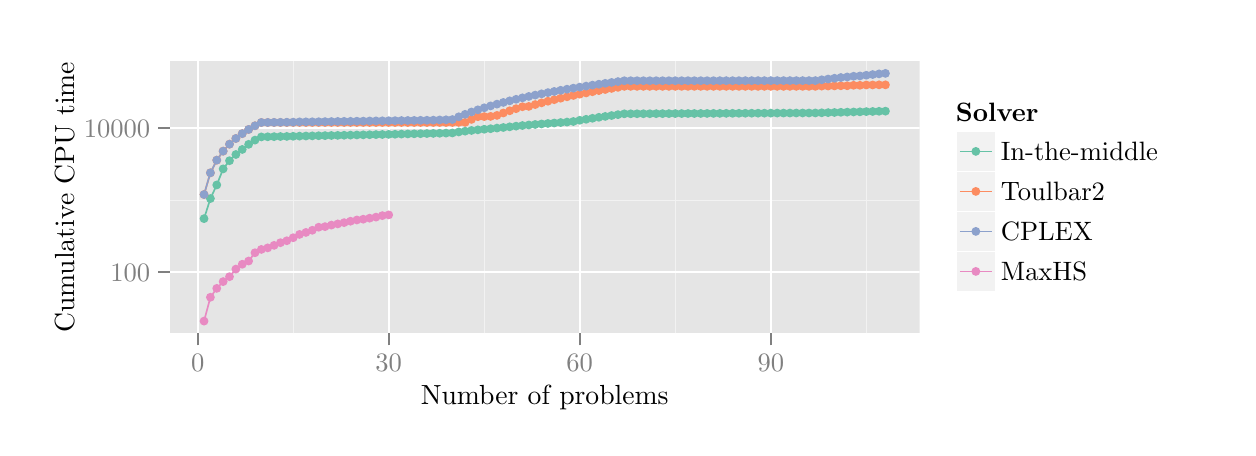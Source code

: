 % Created by tikzDevice version 0.7.0 on 2014-06-01 21:53:44
% !TEX encoding = UTF-8 Unicode
\begin{tikzpicture}[x=1pt,y=1pt]
\definecolor[named]{fillColor}{rgb}{1.00,1.00,1.00}
\path[use as bounding box,fill=fillColor,fill opacity=0.00] (0,0) rectangle (433.62,144.54);
\begin{scope}
\path[clip] (  0.00,  0.00) rectangle (433.62,144.54);
\definecolor[named]{drawColor}{rgb}{1.00,1.00,1.00}
\definecolor[named]{fillColor}{rgb}{1.00,1.00,1.00}

\path[draw=drawColor,line width= 0.6pt,line join=round,line cap=round,fill=fillColor] (  0.00,  0.00) rectangle (433.62,144.54);
\end{scope}
\begin{scope}
\path[clip] ( 51.42, 34.03) rectangle (322.26,132.50);
\definecolor[named]{fillColor}{rgb}{0.90,0.90,0.90}

\path[fill=fillColor] ( 51.42, 34.03) rectangle (322.26,132.50);
\definecolor[named]{drawColor}{rgb}{0.95,0.95,0.95}

\path[draw=drawColor,line width= 0.3pt,line join=round] ( 51.42, 82.19) --
	(322.26, 82.19);

\path[draw=drawColor,line width= 0.3pt,line join=round] ( 95.94, 34.03) --
	( 95.94,132.50);

\path[draw=drawColor,line width= 0.3pt,line join=round] (164.98, 34.03) --
	(164.98,132.50);

\path[draw=drawColor,line width= 0.3pt,line join=round] (234.01, 34.03) --
	(234.01,132.50);

\path[draw=drawColor,line width= 0.3pt,line join=round] (303.04, 34.03) --
	(303.04,132.50);
\definecolor[named]{drawColor}{rgb}{1.00,1.00,1.00}

\path[draw=drawColor,line width= 0.6pt,line join=round] ( 51.42, 56.17) --
	(322.26, 56.17);

\path[draw=drawColor,line width= 0.6pt,line join=round] ( 51.42,108.22) --
	(322.26,108.22);

\path[draw=drawColor,line width= 0.6pt,line join=round] ( 61.43, 34.03) --
	( 61.43,132.50);

\path[draw=drawColor,line width= 0.6pt,line join=round] (130.46, 34.03) --
	(130.46,132.50);

\path[draw=drawColor,line width= 0.6pt,line join=round] (199.49, 34.03) --
	(199.49,132.50);

\path[draw=drawColor,line width= 0.6pt,line join=round] (268.53, 34.03) --
	(268.53,132.50);
\definecolor[named]{drawColor}{rgb}{0.40,0.76,0.65}

\path[draw=drawColor,line width= 0.6pt,line join=round] ( 63.73, 75.53) --
	( 66.03, 82.79) --
	( 68.33, 87.71) --
	( 70.63, 93.51) --
	( 72.93, 96.47) --
	( 75.23, 98.71) --
	( 77.53,100.53) --
	( 79.84,102.38) --
	( 82.14,103.91) --
	( 84.44,105.06) --
	( 86.74,105.11) --
	( 89.04,105.16) --
	( 91.34,105.21) --
	( 93.64,105.25) --
	( 95.94,105.29) --
	( 98.24,105.35) --
	(100.55,105.39) --
	(102.85,105.44) --
	(105.15,105.49) --
	(107.45,105.53) --
	(109.75,105.58) --
	(112.05,105.62) --
	(114.35,105.67) --
	(116.65,105.72) --
	(118.95,105.77) --
	(121.26,105.81) --
	(123.56,105.86) --
	(125.86,105.90) --
	(128.16,105.94) --
	(130.46,105.98) --
	(132.76,106.03) --
	(135.06,106.09) --
	(137.36,106.14) --
	(139.66,106.19) --
	(141.97,106.23) --
	(144.27,106.28) --
	(146.57,106.33) --
	(148.87,106.38) --
	(151.17,106.44) --
	(153.47,106.49) --
	(155.77,106.86) --
	(158.07,107.14) --
	(160.37,107.40) --
	(162.68,107.62) --
	(164.98,107.83) --
	(167.28,108.03) --
	(169.58,108.26) --
	(171.88,108.47) --
	(174.18,108.71) --
	(176.48,108.95) --
	(178.78,109.18) --
	(181.08,109.38) --
	(183.39,109.56) --
	(185.69,109.75) --
	(187.99,109.93) --
	(190.29,110.09) --
	(192.59,110.26) --
	(194.89,110.43) --
	(197.19,110.64) --
	(199.49,111.08) --
	(201.79,111.43) --
	(204.09,111.80) --
	(206.40,112.15) --
	(208.70,112.47) --
	(211.00,112.79) --
	(213.30,113.11) --
	(215.60,113.41) --
	(217.90,113.42) --
	(220.20,113.43) --
	(222.50,113.44) --
	(224.80,113.45) --
	(227.11,113.47) --
	(229.41,113.48) --
	(231.71,113.49) --
	(234.01,113.50) --
	(236.31,113.51) --
	(238.61,113.52) --
	(240.91,113.53) --
	(243.21,113.54) --
	(245.51,113.55) --
	(247.82,113.56) --
	(250.12,113.57) --
	(252.42,113.58) --
	(254.72,113.59) --
	(257.02,113.60) --
	(259.32,113.61) --
	(261.62,113.63) --
	(263.92,113.64) --
	(266.22,113.65) --
	(268.53,113.66) --
	(270.83,113.67) --
	(273.13,113.68) --
	(275.43,113.69) --
	(277.73,113.70) --
	(280.03,113.71) --
	(282.33,113.71) --
	(284.63,113.72) --
	(286.93,113.78) --
	(289.24,113.84) --
	(291.54,113.89) --
	(293.84,113.96) --
	(296.14,114.02) --
	(298.44,114.08) --
	(300.74,114.13) --
	(303.04,114.21) --
	(305.34,114.26) --
	(307.64,114.32) --
	(309.95,114.37);
\definecolor[named]{drawColor}{rgb}{0.99,0.55,0.38}

\path[draw=drawColor,line width= 0.6pt,line join=round] ( 63.73, 84.25) --
	( 66.03, 92.09) --
	( 68.33, 96.67) --
	( 70.63, 99.92) --
	( 72.93,102.44) --
	( 75.23,104.50) --
	( 77.53,106.25) --
	( 79.84,107.76) --
	( 82.14,109.09) --
	( 84.44,110.28) --
	( 86.74,110.28) --
	( 89.04,110.28) --
	( 91.34,110.28) --
	( 93.64,110.28) --
	( 95.94,110.28) --
	( 98.24,110.28) --
	(100.55,110.28) --
	(102.85,110.28) --
	(105.15,110.28) --
	(107.45,110.28) --
	(109.75,110.28) --
	(112.05,110.28) --
	(114.35,110.28) --
	(116.65,110.28) --
	(118.95,110.28) --
	(121.26,110.28) --
	(123.56,110.28) --
	(125.86,110.28) --
	(128.16,110.28) --
	(130.46,110.28) --
	(132.76,110.28) --
	(135.06,110.28) --
	(137.36,110.28) --
	(139.66,110.28) --
	(141.97,110.28) --
	(144.27,110.28) --
	(146.57,110.28) --
	(148.87,110.28) --
	(151.17,110.28) --
	(153.47,110.28) --
	(155.77,110.32) --
	(158.07,110.32) --
	(160.37,111.39) --
	(162.68,112.37) --
	(164.98,112.40) --
	(167.28,112.48) --
	(169.58,112.84) --
	(171.88,113.71) --
	(174.18,114.51) --
	(176.48,115.27) --
	(178.78,115.97) --
	(181.08,116.09) --
	(183.39,116.75) --
	(185.69,117.37) --
	(187.99,117.96) --
	(190.29,118.52) --
	(192.59,119.05) --
	(194.89,119.56) --
	(197.19,120.04) --
	(199.49,120.51) --
	(201.79,120.96) --
	(204.09,121.39) --
	(206.40,121.80) --
	(208.70,122.20) --
	(211.00,122.59) --
	(213.30,122.97) --
	(215.60,123.33) --
	(217.90,123.33) --
	(220.20,123.33) --
	(222.50,123.33) --
	(224.80,123.33) --
	(227.11,123.33) --
	(229.41,123.33) --
	(231.71,123.33) --
	(234.01,123.33) --
	(236.31,123.33) --
	(238.61,123.33) --
	(240.91,123.33) --
	(243.21,123.33) --
	(245.51,123.33) --
	(247.82,123.33) --
	(250.12,123.33) --
	(252.42,123.33) --
	(254.72,123.33) --
	(257.02,123.33) --
	(259.32,123.33) --
	(261.62,123.33) --
	(263.92,123.33) --
	(266.22,123.33) --
	(268.53,123.33) --
	(270.83,123.33) --
	(273.13,123.33) --
	(275.43,123.33) --
	(277.73,123.33) --
	(280.03,123.33) --
	(282.33,123.33) --
	(284.63,123.33) --
	(286.93,123.43) --
	(289.24,123.45) --
	(291.54,123.49) --
	(293.84,123.55) --
	(296.14,123.55) --
	(298.44,123.72) --
	(300.74,123.72) --
	(303.04,123.83) --
	(305.34,123.84) --
	(307.64,123.88) --
	(309.95,123.88);
\definecolor[named]{drawColor}{rgb}{0.55,0.63,0.80}

\path[draw=drawColor,line width= 0.6pt,line join=round] ( 63.73, 84.25) --
	( 66.03, 92.09) --
	( 68.33, 96.67) --
	( 70.63, 99.92) --
	( 72.93,102.44) --
	( 75.23,104.50) --
	( 77.53,106.25) --
	( 79.84,107.76) --
	( 82.14,109.09) --
	( 84.44,110.28) --
	( 86.74,110.30) --
	( 89.04,110.32) --
	( 91.34,110.34) --
	( 93.64,110.37) --
	( 95.94,110.40) --
	( 98.24,110.50) --
	(100.55,110.51) --
	(102.85,110.53) --
	(105.15,110.56) --
	(107.45,110.59) --
	(109.75,110.62) --
	(112.05,110.66) --
	(114.35,110.69) --
	(116.65,110.70) --
	(118.95,110.75) --
	(121.26,110.77) --
	(123.56,110.83) --
	(125.86,110.85) --
	(128.16,110.88) --
	(130.46,110.92) --
	(132.76,110.94) --
	(135.06,110.98) --
	(137.36,111.00) --
	(139.66,111.03) --
	(141.97,111.06) --
	(144.27,111.09) --
	(146.57,111.12) --
	(148.87,111.20) --
	(151.17,111.25) --
	(153.47,111.34) --
	(155.77,112.33) --
	(158.07,113.23) --
	(160.37,114.07) --
	(162.68,114.85) --
	(164.98,115.58) --
	(167.28,116.27) --
	(169.58,116.91) --
	(171.88,117.52) --
	(174.18,118.10) --
	(176.48,118.66) --
	(178.78,119.18) --
	(181.08,119.69) --
	(183.39,120.17) --
	(185.69,120.63) --
	(187.99,121.07) --
	(190.29,121.50) --
	(192.59,121.91) --
	(194.89,122.31) --
	(197.19,122.69) --
	(199.49,123.06) --
	(201.79,123.42) --
	(204.09,123.77) --
	(206.40,124.11) --
	(208.70,124.43) --
	(211.00,124.75) --
	(213.30,125.06) --
	(215.60,125.36) --
	(217.90,125.37) --
	(220.20,125.37) --
	(222.50,125.37) --
	(224.80,125.37) --
	(227.11,125.37) --
	(229.41,125.37) --
	(231.71,125.38) --
	(234.01,125.38) --
	(236.31,125.38) --
	(238.61,125.38) --
	(240.91,125.38) --
	(243.21,125.38) --
	(245.51,125.38) --
	(247.82,125.38) --
	(250.12,125.39) --
	(252.42,125.39) --
	(254.72,125.39) --
	(257.02,125.39) --
	(259.32,125.40) --
	(261.62,125.40) --
	(263.92,125.40) --
	(266.22,125.40) --
	(268.53,125.40) --
	(270.83,125.41) --
	(273.13,125.41) --
	(275.43,125.41) --
	(277.73,125.41) --
	(280.03,125.41) --
	(282.33,125.42) --
	(284.63,125.42) --
	(286.93,125.71) --
	(289.24,125.98) --
	(291.54,126.26) --
	(293.84,126.53) --
	(296.14,126.73) --
	(298.44,126.99) --
	(300.74,127.10) --
	(303.04,127.35) --
	(305.34,127.60) --
	(307.64,127.84) --
	(309.95,128.02);
\definecolor[named]{drawColor}{rgb}{0.91,0.54,0.76}

\path[draw=drawColor,line width= 0.6pt,line join=round] ( 63.73, 38.51) --
	( 66.03, 47.12) --
	( 68.33, 50.34) --
	( 70.63, 52.78) --
	( 72.93, 54.56) --
	( 75.23, 57.30) --
	( 77.53, 59.05) --
	( 79.84, 60.22) --
	( 82.14, 63.21) --
	( 84.44, 64.41) --
	( 86.74, 64.97) --
	( 89.04, 65.88) --
	( 91.34, 66.84) --
	( 93.64, 67.54) --
	( 95.94, 68.63) --
	( 98.24, 69.83) --
	(100.55, 70.55) --
	(102.85, 71.33) --
	(105.15, 72.43) --
	(107.45, 72.64) --
	(109.75, 73.20) --
	(112.05, 73.63) --
	(114.35, 74.09) --
	(116.65, 74.60) --
	(118.95, 75.05) --
	(121.26, 75.33) --
	(123.56, 75.70) --
	(125.86, 76.08) --
	(128.16, 76.62) --
	(130.46, 76.89);
\definecolor[named]{fillColor}{rgb}{0.40,0.76,0.65}

\path[fill=fillColor] ( 63.73, 75.53) circle (  1.60);

\path[fill=fillColor] ( 66.03, 82.79) circle (  1.60);

\path[fill=fillColor] ( 68.33, 87.71) circle (  1.60);

\path[fill=fillColor] ( 70.63, 93.51) circle (  1.60);

\path[fill=fillColor] ( 72.93, 96.47) circle (  1.60);

\path[fill=fillColor] ( 75.23, 98.71) circle (  1.60);

\path[fill=fillColor] ( 77.53,100.53) circle (  1.60);

\path[fill=fillColor] ( 79.84,102.38) circle (  1.60);

\path[fill=fillColor] ( 82.14,103.91) circle (  1.60);

\path[fill=fillColor] ( 84.44,105.06) circle (  1.60);

\path[fill=fillColor] ( 86.74,105.11) circle (  1.60);

\path[fill=fillColor] ( 89.04,105.16) circle (  1.60);

\path[fill=fillColor] ( 91.34,105.21) circle (  1.60);

\path[fill=fillColor] ( 93.64,105.25) circle (  1.60);

\path[fill=fillColor] ( 95.94,105.29) circle (  1.60);

\path[fill=fillColor] ( 98.24,105.35) circle (  1.60);

\path[fill=fillColor] (100.55,105.39) circle (  1.60);

\path[fill=fillColor] (102.85,105.44) circle (  1.60);

\path[fill=fillColor] (105.15,105.49) circle (  1.60);

\path[fill=fillColor] (107.45,105.53) circle (  1.60);

\path[fill=fillColor] (109.75,105.58) circle (  1.60);

\path[fill=fillColor] (112.05,105.62) circle (  1.60);

\path[fill=fillColor] (114.35,105.67) circle (  1.60);

\path[fill=fillColor] (116.65,105.72) circle (  1.60);

\path[fill=fillColor] (118.95,105.77) circle (  1.60);

\path[fill=fillColor] (121.26,105.81) circle (  1.60);

\path[fill=fillColor] (123.56,105.86) circle (  1.60);

\path[fill=fillColor] (125.86,105.90) circle (  1.60);

\path[fill=fillColor] (128.16,105.94) circle (  1.60);

\path[fill=fillColor] (130.46,105.98) circle (  1.60);

\path[fill=fillColor] (132.76,106.03) circle (  1.60);

\path[fill=fillColor] (135.06,106.09) circle (  1.60);

\path[fill=fillColor] (137.36,106.14) circle (  1.60);

\path[fill=fillColor] (139.66,106.19) circle (  1.60);

\path[fill=fillColor] (141.97,106.23) circle (  1.60);

\path[fill=fillColor] (144.27,106.28) circle (  1.60);

\path[fill=fillColor] (146.57,106.33) circle (  1.60);

\path[fill=fillColor] (148.87,106.38) circle (  1.60);

\path[fill=fillColor] (151.17,106.44) circle (  1.60);

\path[fill=fillColor] (153.47,106.49) circle (  1.60);

\path[fill=fillColor] (155.77,106.86) circle (  1.60);

\path[fill=fillColor] (158.07,107.14) circle (  1.60);

\path[fill=fillColor] (160.37,107.40) circle (  1.60);

\path[fill=fillColor] (162.68,107.62) circle (  1.60);

\path[fill=fillColor] (164.98,107.83) circle (  1.60);

\path[fill=fillColor] (167.28,108.03) circle (  1.60);

\path[fill=fillColor] (169.58,108.26) circle (  1.60);

\path[fill=fillColor] (171.88,108.47) circle (  1.60);

\path[fill=fillColor] (174.18,108.71) circle (  1.60);

\path[fill=fillColor] (176.48,108.95) circle (  1.60);

\path[fill=fillColor] (178.78,109.18) circle (  1.60);

\path[fill=fillColor] (181.08,109.38) circle (  1.60);

\path[fill=fillColor] (183.39,109.56) circle (  1.60);

\path[fill=fillColor] (185.69,109.75) circle (  1.60);

\path[fill=fillColor] (187.99,109.93) circle (  1.60);

\path[fill=fillColor] (190.29,110.09) circle (  1.60);

\path[fill=fillColor] (192.59,110.26) circle (  1.60);

\path[fill=fillColor] (194.89,110.43) circle (  1.60);

\path[fill=fillColor] (197.19,110.64) circle (  1.60);

\path[fill=fillColor] (199.49,111.08) circle (  1.60);

\path[fill=fillColor] (201.79,111.43) circle (  1.60);

\path[fill=fillColor] (204.09,111.80) circle (  1.60);

\path[fill=fillColor] (206.40,112.15) circle (  1.60);

\path[fill=fillColor] (208.70,112.47) circle (  1.60);

\path[fill=fillColor] (211.00,112.79) circle (  1.60);

\path[fill=fillColor] (213.30,113.11) circle (  1.60);

\path[fill=fillColor] (215.60,113.41) circle (  1.60);

\path[fill=fillColor] (217.90,113.42) circle (  1.60);

\path[fill=fillColor] (220.20,113.43) circle (  1.60);

\path[fill=fillColor] (222.50,113.44) circle (  1.60);

\path[fill=fillColor] (224.80,113.45) circle (  1.60);

\path[fill=fillColor] (227.11,113.47) circle (  1.60);

\path[fill=fillColor] (229.41,113.48) circle (  1.60);

\path[fill=fillColor] (231.71,113.49) circle (  1.60);

\path[fill=fillColor] (234.01,113.50) circle (  1.60);

\path[fill=fillColor] (236.31,113.51) circle (  1.60);

\path[fill=fillColor] (238.61,113.52) circle (  1.60);

\path[fill=fillColor] (240.91,113.53) circle (  1.60);

\path[fill=fillColor] (243.21,113.54) circle (  1.60);

\path[fill=fillColor] (245.51,113.55) circle (  1.60);

\path[fill=fillColor] (247.82,113.56) circle (  1.60);

\path[fill=fillColor] (250.12,113.57) circle (  1.60);

\path[fill=fillColor] (252.42,113.58) circle (  1.60);

\path[fill=fillColor] (254.72,113.59) circle (  1.60);

\path[fill=fillColor] (257.02,113.60) circle (  1.60);

\path[fill=fillColor] (259.32,113.61) circle (  1.60);

\path[fill=fillColor] (261.62,113.63) circle (  1.60);

\path[fill=fillColor] (263.92,113.64) circle (  1.60);

\path[fill=fillColor] (266.22,113.65) circle (  1.60);

\path[fill=fillColor] (268.53,113.66) circle (  1.60);

\path[fill=fillColor] (270.83,113.67) circle (  1.60);

\path[fill=fillColor] (273.13,113.68) circle (  1.60);

\path[fill=fillColor] (275.43,113.69) circle (  1.60);

\path[fill=fillColor] (277.73,113.70) circle (  1.60);

\path[fill=fillColor] (280.03,113.71) circle (  1.60);

\path[fill=fillColor] (282.33,113.71) circle (  1.60);

\path[fill=fillColor] (284.63,113.72) circle (  1.60);

\path[fill=fillColor] (286.93,113.78) circle (  1.60);

\path[fill=fillColor] (289.24,113.84) circle (  1.60);

\path[fill=fillColor] (291.54,113.89) circle (  1.60);

\path[fill=fillColor] (293.84,113.96) circle (  1.60);

\path[fill=fillColor] (296.14,114.02) circle (  1.60);

\path[fill=fillColor] (298.44,114.08) circle (  1.60);

\path[fill=fillColor] (300.74,114.13) circle (  1.60);

\path[fill=fillColor] (303.04,114.21) circle (  1.60);

\path[fill=fillColor] (305.34,114.26) circle (  1.60);

\path[fill=fillColor] (307.64,114.32) circle (  1.60);

\path[fill=fillColor] (309.95,114.37) circle (  1.60);
\definecolor[named]{fillColor}{rgb}{0.99,0.55,0.38}

\path[fill=fillColor] ( 63.73, 84.25) circle (  1.60);

\path[fill=fillColor] ( 66.03, 92.09) circle (  1.60);

\path[fill=fillColor] ( 68.33, 96.67) circle (  1.60);

\path[fill=fillColor] ( 70.63, 99.92) circle (  1.60);

\path[fill=fillColor] ( 72.93,102.44) circle (  1.60);

\path[fill=fillColor] ( 75.23,104.50) circle (  1.60);

\path[fill=fillColor] ( 77.53,106.25) circle (  1.60);

\path[fill=fillColor] ( 79.84,107.76) circle (  1.60);

\path[fill=fillColor] ( 82.14,109.09) circle (  1.60);

\path[fill=fillColor] ( 84.44,110.28) circle (  1.60);

\path[fill=fillColor] ( 86.74,110.28) circle (  1.60);

\path[fill=fillColor] ( 89.04,110.28) circle (  1.60);

\path[fill=fillColor] ( 91.34,110.28) circle (  1.60);

\path[fill=fillColor] ( 93.64,110.28) circle (  1.60);

\path[fill=fillColor] ( 95.94,110.28) circle (  1.60);

\path[fill=fillColor] ( 98.24,110.28) circle (  1.60);

\path[fill=fillColor] (100.55,110.28) circle (  1.60);

\path[fill=fillColor] (102.85,110.28) circle (  1.60);

\path[fill=fillColor] (105.15,110.28) circle (  1.60);

\path[fill=fillColor] (107.45,110.28) circle (  1.60);

\path[fill=fillColor] (109.75,110.28) circle (  1.60);

\path[fill=fillColor] (112.05,110.28) circle (  1.60);

\path[fill=fillColor] (114.35,110.28) circle (  1.60);

\path[fill=fillColor] (116.65,110.28) circle (  1.60);

\path[fill=fillColor] (118.95,110.28) circle (  1.60);

\path[fill=fillColor] (121.26,110.28) circle (  1.60);

\path[fill=fillColor] (123.56,110.28) circle (  1.60);

\path[fill=fillColor] (125.86,110.28) circle (  1.60);

\path[fill=fillColor] (128.16,110.28) circle (  1.60);

\path[fill=fillColor] (130.46,110.28) circle (  1.60);

\path[fill=fillColor] (132.76,110.28) circle (  1.60);

\path[fill=fillColor] (135.06,110.28) circle (  1.60);

\path[fill=fillColor] (137.36,110.28) circle (  1.60);

\path[fill=fillColor] (139.66,110.28) circle (  1.60);

\path[fill=fillColor] (141.97,110.28) circle (  1.60);

\path[fill=fillColor] (144.27,110.28) circle (  1.60);

\path[fill=fillColor] (146.57,110.28) circle (  1.60);

\path[fill=fillColor] (148.87,110.28) circle (  1.60);

\path[fill=fillColor] (151.17,110.28) circle (  1.60);

\path[fill=fillColor] (153.47,110.28) circle (  1.60);

\path[fill=fillColor] (155.77,110.32) circle (  1.60);

\path[fill=fillColor] (158.07,110.32) circle (  1.60);

\path[fill=fillColor] (160.37,111.39) circle (  1.60);

\path[fill=fillColor] (162.68,112.37) circle (  1.60);

\path[fill=fillColor] (164.98,112.40) circle (  1.60);

\path[fill=fillColor] (167.28,112.48) circle (  1.60);

\path[fill=fillColor] (169.58,112.84) circle (  1.60);

\path[fill=fillColor] (171.88,113.71) circle (  1.60);

\path[fill=fillColor] (174.18,114.51) circle (  1.60);

\path[fill=fillColor] (176.48,115.27) circle (  1.60);

\path[fill=fillColor] (178.78,115.97) circle (  1.60);

\path[fill=fillColor] (181.08,116.09) circle (  1.60);

\path[fill=fillColor] (183.39,116.75) circle (  1.60);

\path[fill=fillColor] (185.69,117.37) circle (  1.60);

\path[fill=fillColor] (187.99,117.96) circle (  1.60);

\path[fill=fillColor] (190.29,118.52) circle (  1.60);

\path[fill=fillColor] (192.59,119.05) circle (  1.60);

\path[fill=fillColor] (194.89,119.56) circle (  1.60);

\path[fill=fillColor] (197.19,120.04) circle (  1.60);

\path[fill=fillColor] (199.49,120.51) circle (  1.60);

\path[fill=fillColor] (201.79,120.96) circle (  1.60);

\path[fill=fillColor] (204.09,121.39) circle (  1.60);

\path[fill=fillColor] (206.40,121.80) circle (  1.60);

\path[fill=fillColor] (208.70,122.20) circle (  1.60);

\path[fill=fillColor] (211.00,122.59) circle (  1.60);

\path[fill=fillColor] (213.30,122.97) circle (  1.60);

\path[fill=fillColor] (215.60,123.33) circle (  1.60);

\path[fill=fillColor] (217.90,123.33) circle (  1.60);

\path[fill=fillColor] (220.20,123.33) circle (  1.60);

\path[fill=fillColor] (222.50,123.33) circle (  1.60);

\path[fill=fillColor] (224.80,123.33) circle (  1.60);

\path[fill=fillColor] (227.11,123.33) circle (  1.60);

\path[fill=fillColor] (229.41,123.33) circle (  1.60);

\path[fill=fillColor] (231.71,123.33) circle (  1.60);

\path[fill=fillColor] (234.01,123.33) circle (  1.60);

\path[fill=fillColor] (236.31,123.33) circle (  1.60);

\path[fill=fillColor] (238.61,123.33) circle (  1.60);

\path[fill=fillColor] (240.91,123.33) circle (  1.60);

\path[fill=fillColor] (243.21,123.33) circle (  1.60);

\path[fill=fillColor] (245.51,123.33) circle (  1.60);

\path[fill=fillColor] (247.82,123.33) circle (  1.60);

\path[fill=fillColor] (250.12,123.33) circle (  1.60);

\path[fill=fillColor] (252.42,123.33) circle (  1.60);

\path[fill=fillColor] (254.72,123.33) circle (  1.60);

\path[fill=fillColor] (257.02,123.33) circle (  1.60);

\path[fill=fillColor] (259.32,123.33) circle (  1.60);

\path[fill=fillColor] (261.62,123.33) circle (  1.60);

\path[fill=fillColor] (263.92,123.33) circle (  1.60);

\path[fill=fillColor] (266.22,123.33) circle (  1.60);

\path[fill=fillColor] (268.53,123.33) circle (  1.60);

\path[fill=fillColor] (270.83,123.33) circle (  1.60);

\path[fill=fillColor] (273.13,123.33) circle (  1.60);

\path[fill=fillColor] (275.43,123.33) circle (  1.60);

\path[fill=fillColor] (277.73,123.33) circle (  1.60);

\path[fill=fillColor] (280.03,123.33) circle (  1.60);

\path[fill=fillColor] (282.33,123.33) circle (  1.60);

\path[fill=fillColor] (284.63,123.33) circle (  1.60);

\path[fill=fillColor] (286.93,123.43) circle (  1.60);

\path[fill=fillColor] (289.24,123.45) circle (  1.60);

\path[fill=fillColor] (291.54,123.49) circle (  1.60);

\path[fill=fillColor] (293.84,123.55) circle (  1.60);

\path[fill=fillColor] (296.14,123.55) circle (  1.60);

\path[fill=fillColor] (298.44,123.72) circle (  1.60);

\path[fill=fillColor] (300.74,123.72) circle (  1.60);

\path[fill=fillColor] (303.04,123.83) circle (  1.60);

\path[fill=fillColor] (305.34,123.84) circle (  1.60);

\path[fill=fillColor] (307.64,123.88) circle (  1.60);

\path[fill=fillColor] (309.95,123.88) circle (  1.60);
\definecolor[named]{fillColor}{rgb}{0.55,0.63,0.80}

\path[fill=fillColor] ( 63.73, 84.25) circle (  1.60);

\path[fill=fillColor] ( 66.03, 92.09) circle (  1.60);

\path[fill=fillColor] ( 68.33, 96.67) circle (  1.60);

\path[fill=fillColor] ( 70.63, 99.92) circle (  1.60);

\path[fill=fillColor] ( 72.93,102.44) circle (  1.60);

\path[fill=fillColor] ( 75.23,104.50) circle (  1.60);

\path[fill=fillColor] ( 77.53,106.25) circle (  1.60);

\path[fill=fillColor] ( 79.84,107.76) circle (  1.60);

\path[fill=fillColor] ( 82.14,109.09) circle (  1.60);

\path[fill=fillColor] ( 84.44,110.28) circle (  1.60);

\path[fill=fillColor] ( 86.74,110.30) circle (  1.60);

\path[fill=fillColor] ( 89.04,110.32) circle (  1.60);

\path[fill=fillColor] ( 91.34,110.34) circle (  1.60);

\path[fill=fillColor] ( 93.64,110.37) circle (  1.60);

\path[fill=fillColor] ( 95.94,110.40) circle (  1.60);

\path[fill=fillColor] ( 98.24,110.50) circle (  1.60);

\path[fill=fillColor] (100.55,110.51) circle (  1.60);

\path[fill=fillColor] (102.85,110.53) circle (  1.60);

\path[fill=fillColor] (105.15,110.56) circle (  1.60);

\path[fill=fillColor] (107.45,110.59) circle (  1.60);

\path[fill=fillColor] (109.75,110.62) circle (  1.60);

\path[fill=fillColor] (112.05,110.66) circle (  1.60);

\path[fill=fillColor] (114.35,110.69) circle (  1.60);

\path[fill=fillColor] (116.65,110.70) circle (  1.60);

\path[fill=fillColor] (118.95,110.75) circle (  1.60);

\path[fill=fillColor] (121.26,110.77) circle (  1.60);

\path[fill=fillColor] (123.56,110.83) circle (  1.60);

\path[fill=fillColor] (125.86,110.85) circle (  1.60);

\path[fill=fillColor] (128.16,110.88) circle (  1.60);

\path[fill=fillColor] (130.46,110.92) circle (  1.60);

\path[fill=fillColor] (132.76,110.94) circle (  1.60);

\path[fill=fillColor] (135.06,110.98) circle (  1.60);

\path[fill=fillColor] (137.36,111.00) circle (  1.60);

\path[fill=fillColor] (139.66,111.03) circle (  1.60);

\path[fill=fillColor] (141.97,111.06) circle (  1.60);

\path[fill=fillColor] (144.27,111.09) circle (  1.60);

\path[fill=fillColor] (146.57,111.12) circle (  1.60);

\path[fill=fillColor] (148.87,111.20) circle (  1.60);

\path[fill=fillColor] (151.17,111.25) circle (  1.60);

\path[fill=fillColor] (153.47,111.34) circle (  1.60);

\path[fill=fillColor] (155.77,112.33) circle (  1.60);

\path[fill=fillColor] (158.07,113.23) circle (  1.60);

\path[fill=fillColor] (160.37,114.07) circle (  1.60);

\path[fill=fillColor] (162.68,114.85) circle (  1.60);

\path[fill=fillColor] (164.98,115.58) circle (  1.60);

\path[fill=fillColor] (167.28,116.27) circle (  1.60);

\path[fill=fillColor] (169.58,116.91) circle (  1.60);

\path[fill=fillColor] (171.88,117.52) circle (  1.60);

\path[fill=fillColor] (174.18,118.10) circle (  1.60);

\path[fill=fillColor] (176.48,118.66) circle (  1.60);

\path[fill=fillColor] (178.78,119.18) circle (  1.60);

\path[fill=fillColor] (181.08,119.69) circle (  1.60);

\path[fill=fillColor] (183.39,120.17) circle (  1.60);

\path[fill=fillColor] (185.69,120.63) circle (  1.60);

\path[fill=fillColor] (187.99,121.07) circle (  1.60);

\path[fill=fillColor] (190.29,121.50) circle (  1.60);

\path[fill=fillColor] (192.59,121.91) circle (  1.60);

\path[fill=fillColor] (194.89,122.31) circle (  1.60);

\path[fill=fillColor] (197.19,122.69) circle (  1.60);

\path[fill=fillColor] (199.49,123.06) circle (  1.60);

\path[fill=fillColor] (201.79,123.42) circle (  1.60);

\path[fill=fillColor] (204.09,123.77) circle (  1.60);

\path[fill=fillColor] (206.40,124.11) circle (  1.60);

\path[fill=fillColor] (208.70,124.43) circle (  1.60);

\path[fill=fillColor] (211.00,124.75) circle (  1.60);

\path[fill=fillColor] (213.30,125.06) circle (  1.60);

\path[fill=fillColor] (215.60,125.36) circle (  1.60);

\path[fill=fillColor] (217.90,125.37) circle (  1.60);

\path[fill=fillColor] (220.20,125.37) circle (  1.60);

\path[fill=fillColor] (222.50,125.37) circle (  1.60);

\path[fill=fillColor] (224.80,125.37) circle (  1.60);

\path[fill=fillColor] (227.11,125.37) circle (  1.60);

\path[fill=fillColor] (229.41,125.37) circle (  1.60);

\path[fill=fillColor] (231.71,125.38) circle (  1.60);

\path[fill=fillColor] (234.01,125.38) circle (  1.60);

\path[fill=fillColor] (236.31,125.38) circle (  1.60);

\path[fill=fillColor] (238.61,125.38) circle (  1.60);

\path[fill=fillColor] (240.91,125.38) circle (  1.60);

\path[fill=fillColor] (243.21,125.38) circle (  1.60);

\path[fill=fillColor] (245.51,125.38) circle (  1.60);

\path[fill=fillColor] (247.82,125.38) circle (  1.60);

\path[fill=fillColor] (250.12,125.39) circle (  1.60);

\path[fill=fillColor] (252.42,125.39) circle (  1.60);

\path[fill=fillColor] (254.72,125.39) circle (  1.60);

\path[fill=fillColor] (257.02,125.39) circle (  1.60);

\path[fill=fillColor] (259.32,125.40) circle (  1.60);

\path[fill=fillColor] (261.62,125.40) circle (  1.60);

\path[fill=fillColor] (263.92,125.40) circle (  1.60);

\path[fill=fillColor] (266.22,125.40) circle (  1.60);

\path[fill=fillColor] (268.53,125.40) circle (  1.60);

\path[fill=fillColor] (270.83,125.41) circle (  1.60);

\path[fill=fillColor] (273.13,125.41) circle (  1.60);

\path[fill=fillColor] (275.43,125.41) circle (  1.60);

\path[fill=fillColor] (277.73,125.41) circle (  1.60);

\path[fill=fillColor] (280.03,125.41) circle (  1.60);

\path[fill=fillColor] (282.33,125.42) circle (  1.60);

\path[fill=fillColor] (284.63,125.42) circle (  1.60);

\path[fill=fillColor] (286.93,125.71) circle (  1.60);

\path[fill=fillColor] (289.24,125.98) circle (  1.60);

\path[fill=fillColor] (291.54,126.26) circle (  1.60);

\path[fill=fillColor] (293.84,126.53) circle (  1.60);

\path[fill=fillColor] (296.14,126.73) circle (  1.60);

\path[fill=fillColor] (298.44,126.99) circle (  1.60);

\path[fill=fillColor] (300.74,127.10) circle (  1.60);

\path[fill=fillColor] (303.04,127.35) circle (  1.60);

\path[fill=fillColor] (305.34,127.60) circle (  1.60);

\path[fill=fillColor] (307.64,127.84) circle (  1.60);

\path[fill=fillColor] (309.95,128.02) circle (  1.60);
\definecolor[named]{fillColor}{rgb}{0.91,0.54,0.76}

\path[fill=fillColor] ( 63.73, 38.51) circle (  1.60);

\path[fill=fillColor] ( 66.03, 47.12) circle (  1.60);

\path[fill=fillColor] ( 68.33, 50.34) circle (  1.60);

\path[fill=fillColor] ( 70.63, 52.78) circle (  1.60);

\path[fill=fillColor] ( 72.93, 54.56) circle (  1.60);

\path[fill=fillColor] ( 75.23, 57.30) circle (  1.60);

\path[fill=fillColor] ( 77.53, 59.05) circle (  1.60);

\path[fill=fillColor] ( 79.84, 60.22) circle (  1.60);

\path[fill=fillColor] ( 82.14, 63.21) circle (  1.60);

\path[fill=fillColor] ( 84.44, 64.41) circle (  1.60);

\path[fill=fillColor] ( 86.74, 64.97) circle (  1.60);

\path[fill=fillColor] ( 89.04, 65.88) circle (  1.60);

\path[fill=fillColor] ( 91.34, 66.84) circle (  1.60);

\path[fill=fillColor] ( 93.64, 67.54) circle (  1.60);

\path[fill=fillColor] ( 95.94, 68.63) circle (  1.60);

\path[fill=fillColor] ( 98.24, 69.83) circle (  1.60);

\path[fill=fillColor] (100.55, 70.55) circle (  1.60);

\path[fill=fillColor] (102.85, 71.33) circle (  1.60);

\path[fill=fillColor] (105.15, 72.43) circle (  1.60);

\path[fill=fillColor] (107.45, 72.64) circle (  1.60);

\path[fill=fillColor] (109.75, 73.20) circle (  1.60);

\path[fill=fillColor] (112.05, 73.63) circle (  1.60);

\path[fill=fillColor] (114.35, 74.09) circle (  1.60);

\path[fill=fillColor] (116.65, 74.60) circle (  1.60);

\path[fill=fillColor] (118.95, 75.05) circle (  1.60);

\path[fill=fillColor] (121.26, 75.33) circle (  1.60);

\path[fill=fillColor] (123.56, 75.70) circle (  1.60);

\path[fill=fillColor] (125.86, 76.08) circle (  1.60);

\path[fill=fillColor] (128.16, 76.62) circle (  1.60);

\path[fill=fillColor] (130.46, 76.89) circle (  1.60);
\end{scope}
\begin{scope}
\path[clip] (  0.00,  0.00) rectangle (433.62,144.54);
\definecolor[named]{drawColor}{rgb}{0.50,0.50,0.50}

\node[text=drawColor,anchor=base east,inner sep=0pt, outer sep=0pt, scale=  0.96] at ( 44.30, 52.86) {100};

\node[text=drawColor,anchor=base east,inner sep=0pt, outer sep=0pt, scale=  0.96] at ( 44.30,104.91) {10000};
\end{scope}
\begin{scope}
\path[clip] (  0.00,  0.00) rectangle (433.62,144.54);
\definecolor[named]{drawColor}{rgb}{0.50,0.50,0.50}

\path[draw=drawColor,line width= 0.6pt,line join=round] ( 47.15, 56.17) --
	( 51.42, 56.17);

\path[draw=drawColor,line width= 0.6pt,line join=round] ( 47.15,108.22) --
	( 51.42,108.22);
\end{scope}
\begin{scope}
\path[clip] (  0.00,  0.00) rectangle (433.62,144.54);
\definecolor[named]{drawColor}{rgb}{0.50,0.50,0.50}

\path[draw=drawColor,line width= 0.6pt,line join=round] ( 61.43, 29.77) --
	( 61.43, 34.03);

\path[draw=drawColor,line width= 0.6pt,line join=round] (130.46, 29.77) --
	(130.46, 34.03);

\path[draw=drawColor,line width= 0.6pt,line join=round] (199.49, 29.77) --
	(199.49, 34.03);

\path[draw=drawColor,line width= 0.6pt,line join=round] (268.53, 29.77) --
	(268.53, 34.03);
\end{scope}
\begin{scope}
\path[clip] (  0.00,  0.00) rectangle (433.62,144.54);
\definecolor[named]{drawColor}{rgb}{0.50,0.50,0.50}

\node[text=drawColor,anchor=base,inner sep=0pt, outer sep=0pt, scale=  0.96] at ( 61.43, 20.31) {0};

\node[text=drawColor,anchor=base,inner sep=0pt, outer sep=0pt, scale=  0.96] at (130.46, 20.31) {30};

\node[text=drawColor,anchor=base,inner sep=0pt, outer sep=0pt, scale=  0.96] at (199.49, 20.31) {60};

\node[text=drawColor,anchor=base,inner sep=0pt, outer sep=0pt, scale=  0.96] at (268.53, 20.31) {90};
\end{scope}
\begin{scope}
\path[clip] (  0.00,  0.00) rectangle (433.62,144.54);
\definecolor[named]{drawColor}{rgb}{0.00,0.00,0.00}

\node[text=drawColor,anchor=base,inner sep=0pt, outer sep=0pt, scale=  1] at (186.84,  8.53) {Number of problems};
\end{scope}
\begin{scope}
\path[clip] (  0.00,  0.00) rectangle (433.62,144.54);
\definecolor[named]{drawColor}{rgb}{0.00,0.00,0.00}

\node[text=drawColor,rotate= 90.00,anchor=base,inner sep=0pt, outer sep=0pt, scale=  1] at ( 16.80, 83.26) {Cumulative CPU time};
\end{scope}
\begin{scope}
\path[clip] (  0.00,  0.00) rectangle (433.62,144.54);
\definecolor[named]{fillColor}{rgb}{1.00,1.00,1.00}

\path[fill=fillColor] (331.12, 44.97) rectangle (412.71,121.56);
\end{scope}
\begin{scope}
\path[clip] (  0.00,  0.00) rectangle (433.62,144.54);
\definecolor[named]{drawColor}{rgb}{0.00,0.00,0.00}

\node[text=drawColor,anchor=base west,inner sep=0pt, outer sep=0pt, scale=  0.96] at (335.39,110.67) {\bfseries Solver};
\end{scope}
\begin{scope}
\path[clip] (  0.00,  0.00) rectangle (433.62,144.54);
\definecolor[named]{drawColor}{rgb}{1.00,1.00,1.00}
\definecolor[named]{fillColor}{rgb}{0.95,0.95,0.95}

\path[draw=drawColor,line width= 0.6pt,line join=round,line cap=round,fill=fillColor] (335.39, 92.60) rectangle (349.85,107.05);
\end{scope}
\begin{scope}
\path[clip] (  0.00,  0.00) rectangle (433.62,144.54);
\definecolor[named]{drawColor}{rgb}{0.40,0.76,0.65}

\path[draw=drawColor,line width= 0.6pt,line join=round] (336.84, 99.83) -- (348.40, 99.83);
\end{scope}
\begin{scope}
\path[clip] (  0.00,  0.00) rectangle (433.62,144.54);
\definecolor[named]{fillColor}{rgb}{0.40,0.76,0.65}

\path[fill=fillColor] (342.62, 99.83) circle (  1.60);
\end{scope}
\begin{scope}
\path[clip] (  0.00,  0.00) rectangle (433.62,144.54);
\definecolor[named]{drawColor}{rgb}{1.00,1.00,1.00}
\definecolor[named]{fillColor}{rgb}{0.95,0.95,0.95}

\path[draw=drawColor,line width= 0.6pt,line join=round,line cap=round,fill=fillColor] (335.39, 78.15) rectangle (349.85, 92.60);
\end{scope}
\begin{scope}
\path[clip] (  0.00,  0.00) rectangle (433.62,144.54);
\definecolor[named]{drawColor}{rgb}{0.99,0.55,0.38}

\path[draw=drawColor,line width= 0.6pt,line join=round] (336.84, 85.37) -- (348.40, 85.37);
\end{scope}
\begin{scope}
\path[clip] (  0.00,  0.00) rectangle (433.62,144.54);
\definecolor[named]{fillColor}{rgb}{0.99,0.55,0.38}

\path[fill=fillColor] (342.62, 85.37) circle (  1.60);
\end{scope}
\begin{scope}
\path[clip] (  0.00,  0.00) rectangle (433.62,144.54);
\definecolor[named]{drawColor}{rgb}{1.00,1.00,1.00}
\definecolor[named]{fillColor}{rgb}{0.95,0.95,0.95}

\path[draw=drawColor,line width= 0.6pt,line join=round,line cap=round,fill=fillColor] (335.39, 63.69) rectangle (349.85, 78.15);
\end{scope}
\begin{scope}
\path[clip] (  0.00,  0.00) rectangle (433.62,144.54);
\definecolor[named]{drawColor}{rgb}{0.55,0.63,0.80}

\path[draw=drawColor,line width= 0.6pt,line join=round] (336.84, 70.92) -- (348.40, 70.92);
\end{scope}
\begin{scope}
\path[clip] (  0.00,  0.00) rectangle (433.62,144.54);
\definecolor[named]{fillColor}{rgb}{0.55,0.63,0.80}

\path[fill=fillColor] (342.62, 70.92) circle (  1.60);
\end{scope}
\begin{scope}
\path[clip] (  0.00,  0.00) rectangle (433.62,144.54);
\definecolor[named]{drawColor}{rgb}{1.00,1.00,1.00}
\definecolor[named]{fillColor}{rgb}{0.95,0.95,0.95}

\path[draw=drawColor,line width= 0.6pt,line join=round,line cap=round,fill=fillColor] (335.39, 49.24) rectangle (349.85, 63.69);
\end{scope}
\begin{scope}
\path[clip] (  0.00,  0.00) rectangle (433.62,144.54);
\definecolor[named]{drawColor}{rgb}{0.91,0.54,0.76}

\path[draw=drawColor,line width= 0.6pt,line join=round] (336.84, 56.46) -- (348.40, 56.46);
\end{scope}
\begin{scope}
\path[clip] (  0.00,  0.00) rectangle (433.62,144.54);
\definecolor[named]{fillColor}{rgb}{0.91,0.54,0.76}

\path[fill=fillColor] (342.62, 56.46) circle (  1.60);
\end{scope}
\begin{scope}
\path[clip] (  0.00,  0.00) rectangle (433.62,144.54);
\definecolor[named]{drawColor}{rgb}{0.00,0.00,0.00}

\node[text=drawColor,anchor=base west,inner sep=0pt, outer sep=0pt, scale=  0.96] at (351.65, 96.52) {In-the-middle};
\end{scope}
\begin{scope}
\path[clip] (  0.00,  0.00) rectangle (433.62,144.54);
\definecolor[named]{drawColor}{rgb}{0.00,0.00,0.00}

\node[text=drawColor,anchor=base west,inner sep=0pt, outer sep=0pt, scale=  0.96] at (351.65, 82.07) {Toulbar2};
\end{scope}
\begin{scope}
\path[clip] (  0.00,  0.00) rectangle (433.62,144.54);
\definecolor[named]{drawColor}{rgb}{0.00,0.00,0.00}

\node[text=drawColor,anchor=base west,inner sep=0pt, outer sep=0pt, scale=  0.96] at (351.65, 67.61) {CPLEX};
\end{scope}
\begin{scope}
\path[clip] (  0.00,  0.00) rectangle (433.62,144.54);
\definecolor[named]{drawColor}{rgb}{0.00,0.00,0.00}

\node[text=drawColor,anchor=base west,inner sep=0pt, outer sep=0pt, scale=  0.96] at (351.65, 53.16) {MaxHS};
\end{scope}
\end{tikzpicture}
